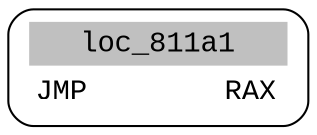 digraph asm_graph {
1941 [
shape="Mrecord" fontname="Courier New"label =<<table border="0" cellborder="0" cellpadding="3"><tr><td align="center" colspan="2" bgcolor="grey">loc_811a1</td></tr><tr><td align="left">JMP        RAX</td></tr></table>> ];
}